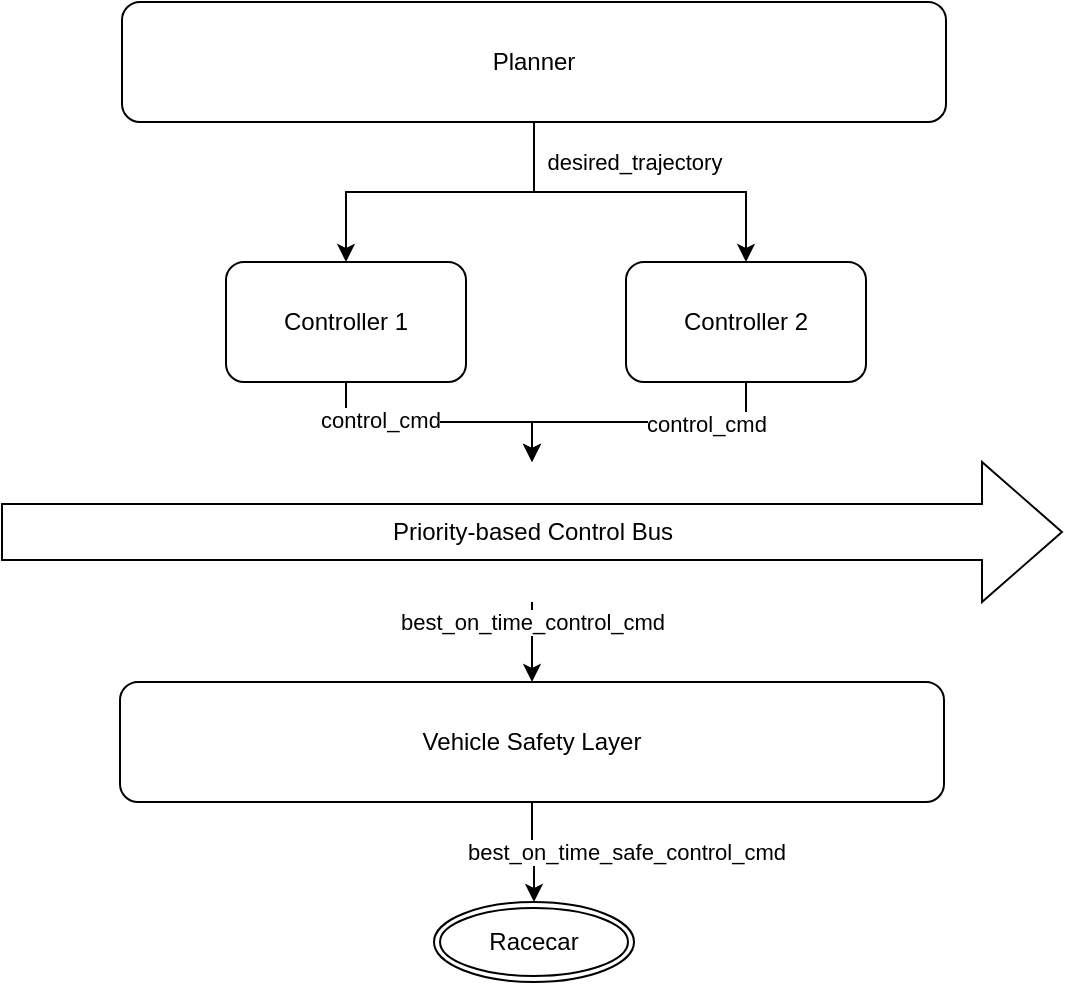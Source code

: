 <mxfile version="14.7.6" type="github">
  <diagram id="zvtmLEDYbtP8JX_s-heJ" name="Page-1">
    <mxGraphModel dx="1462" dy="946" grid="1" gridSize="10" guides="1" tooltips="1" connect="1" arrows="1" fold="1" page="1" pageScale="1" pageWidth="827" pageHeight="1169" math="0" shadow="0">
      <root>
        <mxCell id="0" />
        <mxCell id="1" parent="0" />
        <mxCell id="zlFq9SPbG-taWjbrSAC_-2" value="Planner" style="rounded=1;whiteSpace=wrap;html=1;" parent="1" vertex="1">
          <mxGeometry x="208" y="40" width="412" height="60" as="geometry" />
        </mxCell>
        <mxCell id="zlFq9SPbG-taWjbrSAC_-10" value="" style="edgeStyle=orthogonalEdgeStyle;rounded=0;orthogonalLoop=1;jettySize=auto;html=1;" parent="1" source="zlFq9SPbG-taWjbrSAC_-2" target="zlFq9SPbG-taWjbrSAC_-3" edge="1">
          <mxGeometry relative="1" as="geometry" />
        </mxCell>
        <mxCell id="zlFq9SPbG-taWjbrSAC_-23" value="" style="edgeStyle=orthogonalEdgeStyle;rounded=0;orthogonalLoop=1;jettySize=auto;html=1;" parent="1" source="zlFq9SPbG-taWjbrSAC_-3" target="zlFq9SPbG-taWjbrSAC_-22" edge="1">
          <mxGeometry relative="1" as="geometry" />
        </mxCell>
        <mxCell id="zlFq9SPbG-taWjbrSAC_-38" value="control_cmd" style="edgeLabel;html=1;align=center;verticalAlign=middle;resizable=0;points=[];" parent="zlFq9SPbG-taWjbrSAC_-23" vertex="1" connectable="0">
          <mxGeometry x="-0.449" y="1" relative="1" as="geometry">
            <mxPoint as="offset" />
          </mxGeometry>
        </mxCell>
        <mxCell id="zlFq9SPbG-taWjbrSAC_-3" value="Controller 1" style="rounded=1;whiteSpace=wrap;html=1;" parent="1" vertex="1">
          <mxGeometry x="260" y="170" width="120" height="60" as="geometry" />
        </mxCell>
        <mxCell id="zlFq9SPbG-taWjbrSAC_-9" value="" style="edgeStyle=orthogonalEdgeStyle;rounded=0;orthogonalLoop=1;jettySize=auto;html=1;" parent="1" source="zlFq9SPbG-taWjbrSAC_-2" target="zlFq9SPbG-taWjbrSAC_-4" edge="1">
          <mxGeometry relative="1" as="geometry" />
        </mxCell>
        <mxCell id="zlFq9SPbG-taWjbrSAC_-35" value="desired_trajectory" style="edgeLabel;html=1;align=center;verticalAlign=middle;resizable=0;points=[];" parent="zlFq9SPbG-taWjbrSAC_-9" vertex="1" connectable="0">
          <mxGeometry x="-0.715" y="-1" relative="1" as="geometry">
            <mxPoint x="51" y="-5" as="offset" />
          </mxGeometry>
        </mxCell>
        <mxCell id="zlFq9SPbG-taWjbrSAC_-24" value="" style="edgeStyle=orthogonalEdgeStyle;rounded=0;orthogonalLoop=1;jettySize=auto;html=1;" parent="1" source="zlFq9SPbG-taWjbrSAC_-4" target="zlFq9SPbG-taWjbrSAC_-22" edge="1">
          <mxGeometry relative="1" as="geometry" />
        </mxCell>
        <mxCell id="zlFq9SPbG-taWjbrSAC_-37" value="control_cmd&lt;br&gt;" style="edgeLabel;html=1;align=center;verticalAlign=middle;resizable=0;points=[];" parent="zlFq9SPbG-taWjbrSAC_-24" vertex="1" connectable="0">
          <mxGeometry x="0.594" y="1" relative="1" as="geometry">
            <mxPoint x="77" as="offset" />
          </mxGeometry>
        </mxCell>
        <mxCell id="zlFq9SPbG-taWjbrSAC_-4" value="Controller 2&lt;br&gt;" style="rounded=1;whiteSpace=wrap;html=1;" parent="1" vertex="1">
          <mxGeometry x="460" y="170" width="120" height="60" as="geometry" />
        </mxCell>
        <mxCell id="zlFq9SPbG-taWjbrSAC_-34" value="best_on_time_control_cmd" style="edgeStyle=orthogonalEdgeStyle;rounded=0;orthogonalLoop=1;jettySize=auto;html=1;" parent="1" source="zlFq9SPbG-taWjbrSAC_-22" target="zlFq9SPbG-taWjbrSAC_-27" edge="1">
          <mxGeometry x="-0.5" relative="1" as="geometry">
            <Array as="points">
              <mxPoint x="413" y="360" />
              <mxPoint x="413" y="360" />
            </Array>
            <mxPoint as="offset" />
          </mxGeometry>
        </mxCell>
        <mxCell id="zlFq9SPbG-taWjbrSAC_-22" value="Priority-based Control Bus" style="html=1;shadow=0;dashed=0;align=center;verticalAlign=middle;shape=mxgraph.arrows2.arrow;dy=0.6;dx=40;notch=0;" parent="1" vertex="1">
          <mxGeometry x="148" y="270" width="530" height="70" as="geometry" />
        </mxCell>
        <mxCell id="zlFq9SPbG-taWjbrSAC_-33" value="best_on_time_safe_control_cmd" style="edgeStyle=orthogonalEdgeStyle;rounded=0;orthogonalLoop=1;jettySize=auto;html=1;" parent="1" source="zlFq9SPbG-taWjbrSAC_-27" target="zlFq9SPbG-taWjbrSAC_-30" edge="1">
          <mxGeometry x="0.018" y="46" relative="1" as="geometry">
            <mxPoint as="offset" />
          </mxGeometry>
        </mxCell>
        <mxCell id="zlFq9SPbG-taWjbrSAC_-27" value="Vehicle Safety Layer" style="rounded=1;whiteSpace=wrap;html=1;" parent="1" vertex="1">
          <mxGeometry x="207" y="380" width="412" height="60" as="geometry" />
        </mxCell>
        <mxCell id="zlFq9SPbG-taWjbrSAC_-30" value="Racecar&lt;br&gt;" style="ellipse;shape=doubleEllipse;margin=3;whiteSpace=wrap;html=1;align=center;" parent="1" vertex="1">
          <mxGeometry x="364" y="490" width="100" height="40" as="geometry" />
        </mxCell>
      </root>
    </mxGraphModel>
  </diagram>
</mxfile>
